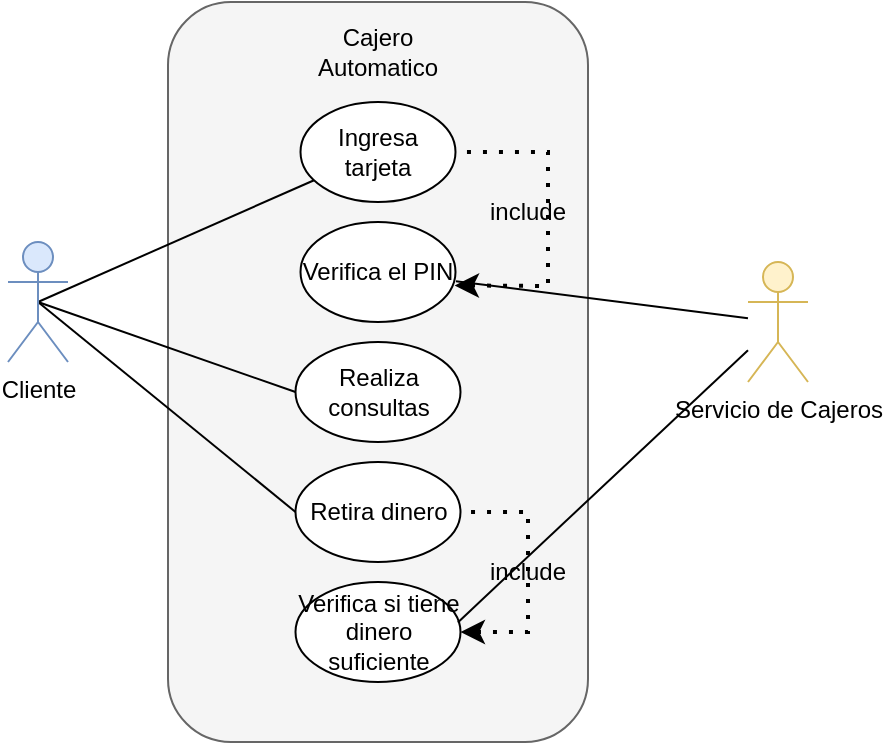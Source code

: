 <mxfile version="16.2.7" type="github">
  <diagram name="Page-1" id="b5b7bab2-c9e2-2cf4-8b2a-24fd1a2a6d21">
    <mxGraphModel dx="545" dy="339" grid="1" gridSize="10" guides="1" tooltips="1" connect="1" arrows="1" fold="1" page="1" pageScale="1" pageWidth="827" pageHeight="1169" background="none" math="0" shadow="0">
      <root>
        <mxCell id="0" />
        <mxCell id="1" parent="0" />
        <mxCell id="49-tiQ74uWVZ-QoZg_Vz-1" value="" style="rounded=1;whiteSpace=wrap;html=1;fillColor=#f5f5f5;strokeColor=#666666;fontColor=#333333;" vertex="1" parent="1">
          <mxGeometry x="300" y="160" width="210" height="370" as="geometry" />
        </mxCell>
        <mxCell id="49-tiQ74uWVZ-QoZg_Vz-15" style="rounded=0;orthogonalLoop=1;jettySize=auto;html=1;exitX=0.5;exitY=0.5;exitDx=0;exitDy=0;exitPerimeter=0;endArrow=none;endFill=0;" edge="1" parent="1" source="49-tiQ74uWVZ-QoZg_Vz-3" target="49-tiQ74uWVZ-QoZg_Vz-10">
          <mxGeometry relative="1" as="geometry" />
        </mxCell>
        <mxCell id="49-tiQ74uWVZ-QoZg_Vz-17" style="edgeStyle=none;rounded=0;orthogonalLoop=1;jettySize=auto;html=1;exitX=0.5;exitY=0.5;exitDx=0;exitDy=0;exitPerimeter=0;entryX=0;entryY=0.5;entryDx=0;entryDy=0;endArrow=none;endFill=0;" edge="1" parent="1" source="49-tiQ74uWVZ-QoZg_Vz-3" target="49-tiQ74uWVZ-QoZg_Vz-8">
          <mxGeometry relative="1" as="geometry" />
        </mxCell>
        <mxCell id="49-tiQ74uWVZ-QoZg_Vz-18" style="edgeStyle=none;rounded=0;orthogonalLoop=1;jettySize=auto;html=1;exitX=0.5;exitY=0.5;exitDx=0;exitDy=0;exitPerimeter=0;entryX=0;entryY=0.5;entryDx=0;entryDy=0;endArrow=none;endFill=0;" edge="1" parent="1" source="49-tiQ74uWVZ-QoZg_Vz-3" target="49-tiQ74uWVZ-QoZg_Vz-9">
          <mxGeometry relative="1" as="geometry" />
        </mxCell>
        <mxCell id="49-tiQ74uWVZ-QoZg_Vz-3" value="Cliente" style="shape=umlActor;verticalLabelPosition=bottom;verticalAlign=top;html=1;outlineConnect=0;fillColor=#dae8fc;strokeColor=#6c8ebf;" vertex="1" parent="1">
          <mxGeometry x="220" y="280" width="30" height="60" as="geometry" />
        </mxCell>
        <mxCell id="49-tiQ74uWVZ-QoZg_Vz-5" value="Cajero Automatico" style="text;html=1;strokeColor=none;fillColor=none;align=center;verticalAlign=middle;whiteSpace=wrap;rounded=0;" vertex="1" parent="1">
          <mxGeometry x="375" y="170" width="60" height="30" as="geometry" />
        </mxCell>
        <mxCell id="49-tiQ74uWVZ-QoZg_Vz-8" value="Realiza consultas" style="ellipse;whiteSpace=wrap;html=1;" vertex="1" parent="1">
          <mxGeometry x="363.75" y="330" width="82.5" height="50" as="geometry" />
        </mxCell>
        <mxCell id="49-tiQ74uWVZ-QoZg_Vz-9" value="Retira dinero" style="ellipse;whiteSpace=wrap;html=1;" vertex="1" parent="1">
          <mxGeometry x="363.75" y="390" width="82.5" height="50" as="geometry" />
        </mxCell>
        <mxCell id="49-tiQ74uWVZ-QoZg_Vz-10" value="Ingresa tarjeta" style="ellipse;whiteSpace=wrap;html=1;" vertex="1" parent="1">
          <mxGeometry x="366.25" y="210" width="77.5" height="50" as="geometry" />
        </mxCell>
        <mxCell id="49-tiQ74uWVZ-QoZg_Vz-22" style="edgeStyle=none;rounded=0;orthogonalLoop=1;jettySize=auto;html=1;entryX=1.003;entryY=0.592;entryDx=0;entryDy=0;entryPerimeter=0;endArrow=none;endFill=0;" edge="1" parent="1" source="49-tiQ74uWVZ-QoZg_Vz-12" target="49-tiQ74uWVZ-QoZg_Vz-19">
          <mxGeometry relative="1" as="geometry" />
        </mxCell>
        <mxCell id="49-tiQ74uWVZ-QoZg_Vz-12" value="Servicio de Cajeros" style="shape=umlActor;verticalLabelPosition=bottom;verticalAlign=top;html=1;outlineConnect=0;fillColor=#fff2cc;strokeColor=#d6b656;" vertex="1" parent="1">
          <mxGeometry x="590" y="290" width="30" height="60" as="geometry" />
        </mxCell>
        <mxCell id="49-tiQ74uWVZ-QoZg_Vz-19" value="Verifica el PIN" style="ellipse;whiteSpace=wrap;html=1;" vertex="1" parent="1">
          <mxGeometry x="366.25" y="270" width="77.5" height="50" as="geometry" />
        </mxCell>
        <mxCell id="49-tiQ74uWVZ-QoZg_Vz-20" value="Verifica si tiene dinero suficiente" style="ellipse;whiteSpace=wrap;html=1;" vertex="1" parent="1">
          <mxGeometry x="363.75" y="450" width="82.5" height="50" as="geometry" />
        </mxCell>
        <mxCell id="49-tiQ74uWVZ-QoZg_Vz-24" value="" style="endArrow=none;dashed=1;html=1;dashPattern=1 3;strokeWidth=2;rounded=0;entryX=1;entryY=0.5;entryDx=0;entryDy=0;exitX=0.994;exitY=0.634;exitDx=0;exitDy=0;exitPerimeter=0;startArrow=classic;startFill=1;" edge="1" parent="1" source="49-tiQ74uWVZ-QoZg_Vz-19" target="49-tiQ74uWVZ-QoZg_Vz-10">
          <mxGeometry width="50" height="50" relative="1" as="geometry">
            <mxPoint x="443.75" y="280" as="sourcePoint" />
            <mxPoint x="493.75" y="230" as="targetPoint" />
            <Array as="points">
              <mxPoint x="490" y="302" />
              <mxPoint x="490" y="235" />
            </Array>
          </mxGeometry>
        </mxCell>
        <mxCell id="49-tiQ74uWVZ-QoZg_Vz-26" value="" style="endArrow=none;dashed=1;html=1;dashPattern=1 3;strokeWidth=2;rounded=0;entryX=1;entryY=0.5;entryDx=0;entryDy=0;exitX=1;exitY=0.5;exitDx=0;exitDy=0;startArrow=classic;startFill=1;" edge="1" parent="1" source="49-tiQ74uWVZ-QoZg_Vz-20" target="49-tiQ74uWVZ-QoZg_Vz-9">
          <mxGeometry width="50" height="50" relative="1" as="geometry">
            <mxPoint x="480" y="480" as="sourcePoint" />
            <mxPoint x="500" y="400" as="targetPoint" />
            <Array as="points">
              <mxPoint x="480" y="475" />
              <mxPoint x="480" y="415" />
            </Array>
          </mxGeometry>
        </mxCell>
        <mxCell id="49-tiQ74uWVZ-QoZg_Vz-29" value="include&lt;br&gt;" style="text;html=1;strokeColor=none;fillColor=none;align=center;verticalAlign=middle;whiteSpace=wrap;rounded=0;" vertex="1" parent="1">
          <mxGeometry x="450" y="250" width="60" height="30" as="geometry" />
        </mxCell>
        <mxCell id="49-tiQ74uWVZ-QoZg_Vz-30" value="include&lt;br&gt;" style="text;html=1;strokeColor=none;fillColor=none;align=center;verticalAlign=middle;whiteSpace=wrap;rounded=0;" vertex="1" parent="1">
          <mxGeometry x="450" y="430" width="60" height="30" as="geometry" />
        </mxCell>
        <mxCell id="49-tiQ74uWVZ-QoZg_Vz-31" value="" style="edgeStyle=none;rounded=0;orthogonalLoop=1;jettySize=auto;html=1;entryX=0.984;entryY=0.404;entryDx=0;entryDy=0;endArrow=none;endFill=0;entryPerimeter=0;" edge="1" parent="1" source="49-tiQ74uWVZ-QoZg_Vz-12" target="49-tiQ74uWVZ-QoZg_Vz-20">
          <mxGeometry relative="1" as="geometry">
            <mxPoint x="590" y="334.646" as="sourcePoint" />
            <mxPoint x="446.25" y="475" as="targetPoint" />
          </mxGeometry>
        </mxCell>
      </root>
    </mxGraphModel>
  </diagram>
</mxfile>
